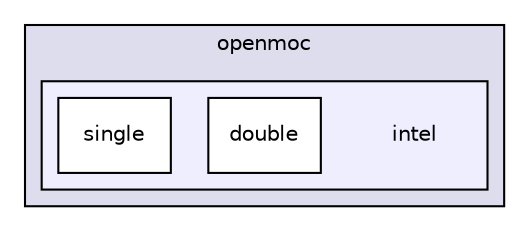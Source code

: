 digraph "/home/wbinventor/OpenMOC/openmoc/intel/" {
  compound=true
  node [ fontsize="10", fontname="Helvetica"];
  edge [ labelfontsize="10", labelfontname="Helvetica"];
  subgraph clusterdir_feeaf68b943d4425f333311e6b81e54f {
    graph [ bgcolor="#ddddee", pencolor="black", label="openmoc" fontname="Helvetica", fontsize="10", URL="dir_feeaf68b943d4425f333311e6b81e54f.html"]
  subgraph clusterdir_d0150c83ea081bd0343e7a6ba8afaadf {
    graph [ bgcolor="#eeeeff", pencolor="black", label="" URL="dir_d0150c83ea081bd0343e7a6ba8afaadf.html"];
    dir_d0150c83ea081bd0343e7a6ba8afaadf [shape=plaintext label="intel"];
    dir_ca1b423e2d558e09515023036476e5b9 [shape=box label="double" color="black" fillcolor="white" style="filled" URL="dir_ca1b423e2d558e09515023036476e5b9.html"];
    dir_545d1206f768ef3e88179d0ae2cf054f [shape=box label="single" color="black" fillcolor="white" style="filled" URL="dir_545d1206f768ef3e88179d0ae2cf054f.html"];
  }
  }
}
